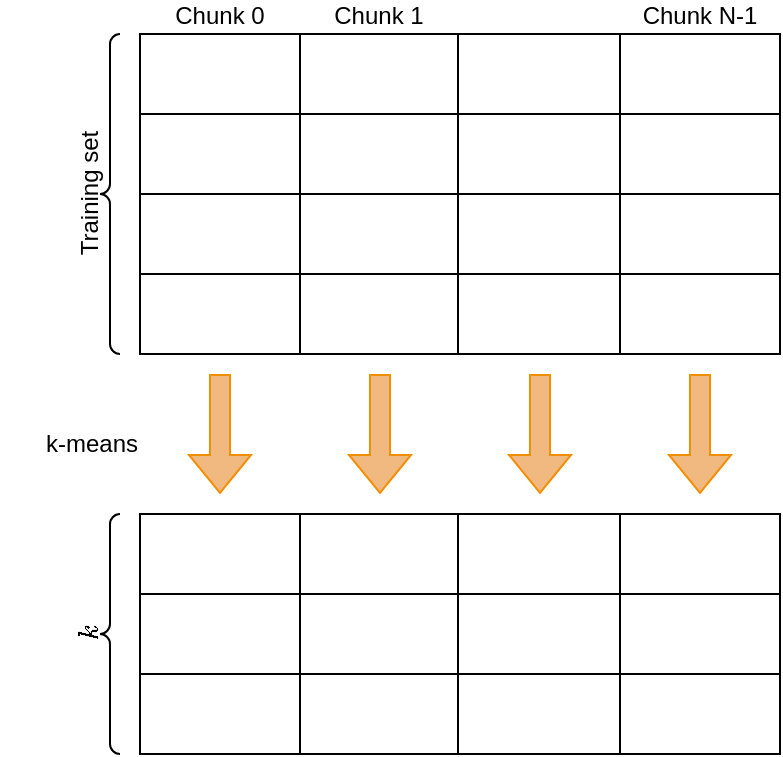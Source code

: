 <mxfile version="21.3.2" type="device">
  <diagram name="Página-1" id="n5b4vFz67uD1NpzPRLSt">
    <mxGraphModel dx="2074" dy="1153" grid="1" gridSize="10" guides="1" tooltips="1" connect="1" arrows="1" fold="1" page="1" pageScale="1" pageWidth="1169" pageHeight="827" math="1" shadow="0">
      <root>
        <mxCell id="0" />
        <mxCell id="1" parent="0" />
        <mxCell id="WxazW4jlJeelD9lMa2Qq-54" value="" style="shape=table;startSize=0;container=1;collapsible=0;childLayout=tableLayout;fontSize=16;" parent="1" vertex="1">
          <mxGeometry x="280" y="240" width="320" height="160" as="geometry" />
        </mxCell>
        <mxCell id="WxazW4jlJeelD9lMa2Qq-55" value="" style="shape=tableRow;horizontal=0;startSize=0;swimlaneHead=0;swimlaneBody=0;strokeColor=inherit;top=0;left=0;bottom=0;right=0;collapsible=0;dropTarget=0;fillColor=none;points=[[0,0.5],[1,0.5]];portConstraint=eastwest;fontSize=16;" parent="WxazW4jlJeelD9lMa2Qq-54" vertex="1">
          <mxGeometry width="320" height="40" as="geometry" />
        </mxCell>
        <mxCell id="WxazW4jlJeelD9lMa2Qq-56" value="Chunk 0" style="shape=partialRectangle;html=1;whiteSpace=wrap;connectable=0;strokeColor=inherit;overflow=hidden;fillColor=none;top=0;left=0;bottom=0;right=0;pointerEvents=1;fontSize=12;labelPosition=center;verticalLabelPosition=top;align=center;verticalAlign=bottom;" parent="WxazW4jlJeelD9lMa2Qq-55" vertex="1">
          <mxGeometry width="80" height="40" as="geometry">
            <mxRectangle width="80" height="40" as="alternateBounds" />
          </mxGeometry>
        </mxCell>
        <mxCell id="WxazW4jlJeelD9lMa2Qq-57" value="Chunk 1" style="shape=partialRectangle;html=1;whiteSpace=wrap;connectable=0;strokeColor=inherit;overflow=hidden;fillColor=none;top=0;left=0;bottom=0;right=0;pointerEvents=1;fontSize=12;labelPosition=center;verticalLabelPosition=top;align=center;verticalAlign=bottom;" parent="WxazW4jlJeelD9lMa2Qq-55" vertex="1">
          <mxGeometry x="80" width="79" height="40" as="geometry">
            <mxRectangle width="79" height="40" as="alternateBounds" />
          </mxGeometry>
        </mxCell>
        <mxCell id="WxazW4jlJeelD9lMa2Qq-58" value="" style="shape=partialRectangle;html=1;whiteSpace=wrap;connectable=0;strokeColor=inherit;overflow=hidden;fillColor=none;top=0;left=0;bottom=0;right=0;pointerEvents=1;fontSize=16;" parent="WxazW4jlJeelD9lMa2Qq-55" vertex="1">
          <mxGeometry x="159" width="81" height="40" as="geometry">
            <mxRectangle width="81" height="40" as="alternateBounds" />
          </mxGeometry>
        </mxCell>
        <mxCell id="WxazW4jlJeelD9lMa2Qq-67" value="Chunk N-1" style="shape=partialRectangle;html=1;whiteSpace=wrap;connectable=0;strokeColor=inherit;overflow=hidden;fillColor=none;top=0;left=0;bottom=0;right=0;pointerEvents=1;fontSize=12;labelPosition=center;verticalLabelPosition=top;align=center;verticalAlign=bottom;" parent="WxazW4jlJeelD9lMa2Qq-55" vertex="1">
          <mxGeometry x="240" width="80" height="40" as="geometry">
            <mxRectangle width="80" height="40" as="alternateBounds" />
          </mxGeometry>
        </mxCell>
        <mxCell id="WxazW4jlJeelD9lMa2Qq-59" value="" style="shape=tableRow;horizontal=0;startSize=0;swimlaneHead=0;swimlaneBody=0;strokeColor=inherit;top=0;left=0;bottom=0;right=0;collapsible=0;dropTarget=0;fillColor=none;points=[[0,0.5],[1,0.5]];portConstraint=eastwest;fontSize=16;" parent="WxazW4jlJeelD9lMa2Qq-54" vertex="1">
          <mxGeometry y="40" width="320" height="40" as="geometry" />
        </mxCell>
        <mxCell id="WxazW4jlJeelD9lMa2Qq-60" value="" style="shape=partialRectangle;html=1;whiteSpace=wrap;connectable=0;strokeColor=inherit;overflow=hidden;fillColor=none;top=0;left=0;bottom=0;right=0;pointerEvents=1;fontSize=16;" parent="WxazW4jlJeelD9lMa2Qq-59" vertex="1">
          <mxGeometry width="80" height="40" as="geometry">
            <mxRectangle width="80" height="40" as="alternateBounds" />
          </mxGeometry>
        </mxCell>
        <mxCell id="WxazW4jlJeelD9lMa2Qq-61" value="" style="shape=partialRectangle;html=1;whiteSpace=wrap;connectable=0;strokeColor=inherit;overflow=hidden;fillColor=none;top=0;left=0;bottom=0;right=0;pointerEvents=1;fontSize=16;" parent="WxazW4jlJeelD9lMa2Qq-59" vertex="1">
          <mxGeometry x="80" width="79" height="40" as="geometry">
            <mxRectangle width="79" height="40" as="alternateBounds" />
          </mxGeometry>
        </mxCell>
        <mxCell id="WxazW4jlJeelD9lMa2Qq-62" value="" style="shape=partialRectangle;html=1;whiteSpace=wrap;connectable=0;strokeColor=inherit;overflow=hidden;fillColor=none;top=0;left=0;bottom=0;right=0;pointerEvents=1;fontSize=16;" parent="WxazW4jlJeelD9lMa2Qq-59" vertex="1">
          <mxGeometry x="159" width="81" height="40" as="geometry">
            <mxRectangle width="81" height="40" as="alternateBounds" />
          </mxGeometry>
        </mxCell>
        <mxCell id="WxazW4jlJeelD9lMa2Qq-68" style="shape=partialRectangle;html=1;whiteSpace=wrap;connectable=0;strokeColor=inherit;overflow=hidden;fillColor=none;top=0;left=0;bottom=0;right=0;pointerEvents=1;fontSize=16;" parent="WxazW4jlJeelD9lMa2Qq-59" vertex="1">
          <mxGeometry x="240" width="80" height="40" as="geometry">
            <mxRectangle width="80" height="40" as="alternateBounds" />
          </mxGeometry>
        </mxCell>
        <mxCell id="WxazW4jlJeelD9lMa2Qq-63" value="" style="shape=tableRow;horizontal=0;startSize=0;swimlaneHead=0;swimlaneBody=0;strokeColor=inherit;top=0;left=0;bottom=0;right=0;collapsible=0;dropTarget=0;fillColor=none;points=[[0,0.5],[1,0.5]];portConstraint=eastwest;fontSize=16;" parent="WxazW4jlJeelD9lMa2Qq-54" vertex="1">
          <mxGeometry y="80" width="320" height="40" as="geometry" />
        </mxCell>
        <mxCell id="WxazW4jlJeelD9lMa2Qq-64" value="" style="shape=partialRectangle;html=1;whiteSpace=wrap;connectable=0;strokeColor=inherit;overflow=hidden;fillColor=none;top=0;left=0;bottom=0;right=0;pointerEvents=1;fontSize=16;" parent="WxazW4jlJeelD9lMa2Qq-63" vertex="1">
          <mxGeometry width="80" height="40" as="geometry">
            <mxRectangle width="80" height="40" as="alternateBounds" />
          </mxGeometry>
        </mxCell>
        <mxCell id="WxazW4jlJeelD9lMa2Qq-65" value="" style="shape=partialRectangle;html=1;whiteSpace=wrap;connectable=0;strokeColor=inherit;overflow=hidden;fillColor=none;top=0;left=0;bottom=0;right=0;pointerEvents=1;fontSize=16;" parent="WxazW4jlJeelD9lMa2Qq-63" vertex="1">
          <mxGeometry x="80" width="79" height="40" as="geometry">
            <mxRectangle width="79" height="40" as="alternateBounds" />
          </mxGeometry>
        </mxCell>
        <mxCell id="WxazW4jlJeelD9lMa2Qq-66" value="" style="shape=partialRectangle;html=1;whiteSpace=wrap;connectable=0;strokeColor=inherit;overflow=hidden;fillColor=none;top=0;left=0;bottom=0;right=0;pointerEvents=1;fontSize=16;" parent="WxazW4jlJeelD9lMa2Qq-63" vertex="1">
          <mxGeometry x="159" width="81" height="40" as="geometry">
            <mxRectangle width="81" height="40" as="alternateBounds" />
          </mxGeometry>
        </mxCell>
        <mxCell id="WxazW4jlJeelD9lMa2Qq-69" style="shape=partialRectangle;html=1;whiteSpace=wrap;connectable=0;strokeColor=inherit;overflow=hidden;fillColor=none;top=0;left=0;bottom=0;right=0;pointerEvents=1;fontSize=16;" parent="WxazW4jlJeelD9lMa2Qq-63" vertex="1">
          <mxGeometry x="240" width="80" height="40" as="geometry">
            <mxRectangle width="80" height="40" as="alternateBounds" />
          </mxGeometry>
        </mxCell>
        <mxCell id="WxazW4jlJeelD9lMa2Qq-70" style="shape=tableRow;horizontal=0;startSize=0;swimlaneHead=0;swimlaneBody=0;strokeColor=inherit;top=0;left=0;bottom=0;right=0;collapsible=0;dropTarget=0;fillColor=none;points=[[0,0.5],[1,0.5]];portConstraint=eastwest;fontSize=16;" parent="WxazW4jlJeelD9lMa2Qq-54" vertex="1">
          <mxGeometry y="120" width="320" height="40" as="geometry" />
        </mxCell>
        <mxCell id="WxazW4jlJeelD9lMa2Qq-71" style="shape=partialRectangle;html=1;whiteSpace=wrap;connectable=0;strokeColor=inherit;overflow=hidden;fillColor=none;top=0;left=0;bottom=0;right=0;pointerEvents=1;fontSize=16;" parent="WxazW4jlJeelD9lMa2Qq-70" vertex="1">
          <mxGeometry width="80" height="40" as="geometry">
            <mxRectangle width="80" height="40" as="alternateBounds" />
          </mxGeometry>
        </mxCell>
        <mxCell id="WxazW4jlJeelD9lMa2Qq-72" style="shape=partialRectangle;html=1;whiteSpace=wrap;connectable=0;strokeColor=inherit;overflow=hidden;fillColor=none;top=0;left=0;bottom=0;right=0;pointerEvents=1;fontSize=16;" parent="WxazW4jlJeelD9lMa2Qq-70" vertex="1">
          <mxGeometry x="80" width="79" height="40" as="geometry">
            <mxRectangle width="79" height="40" as="alternateBounds" />
          </mxGeometry>
        </mxCell>
        <mxCell id="WxazW4jlJeelD9lMa2Qq-73" style="shape=partialRectangle;html=1;whiteSpace=wrap;connectable=0;strokeColor=inherit;overflow=hidden;fillColor=none;top=0;left=0;bottom=0;right=0;pointerEvents=1;fontSize=16;" parent="WxazW4jlJeelD9lMa2Qq-70" vertex="1">
          <mxGeometry x="159" width="81" height="40" as="geometry">
            <mxRectangle width="81" height="40" as="alternateBounds" />
          </mxGeometry>
        </mxCell>
        <mxCell id="WxazW4jlJeelD9lMa2Qq-74" style="shape=partialRectangle;html=1;whiteSpace=wrap;connectable=0;strokeColor=inherit;overflow=hidden;fillColor=none;top=0;left=0;bottom=0;right=0;pointerEvents=1;fontSize=16;" parent="WxazW4jlJeelD9lMa2Qq-70" vertex="1">
          <mxGeometry x="240" width="80" height="40" as="geometry">
            <mxRectangle width="80" height="40" as="alternateBounds" />
          </mxGeometry>
        </mxCell>
        <mxCell id="WxazW4jlJeelD9lMa2Qq-75" value="Training set" style="labelPosition=left;align=center;strokeWidth=1;shape=mxgraph.mockup.markup.curlyBrace;html=1;shadow=0;dashed=0;strokeColor=#000000;direction=north;horizontal=0;verticalLabelPosition=middle;verticalAlign=middle;spacing=2;" parent="1" vertex="1">
          <mxGeometry x="260" y="240" width="10" height="160" as="geometry" />
        </mxCell>
        <mxCell id="WxazW4jlJeelD9lMa2Qq-76" value="" style="shape=table;startSize=0;container=1;collapsible=0;childLayout=tableLayout;fontSize=16;" parent="1" vertex="1">
          <mxGeometry x="280" y="480" width="320" height="120" as="geometry" />
        </mxCell>
        <mxCell id="WxazW4jlJeelD9lMa2Qq-77" value="" style="shape=tableRow;horizontal=0;startSize=0;swimlaneHead=0;swimlaneBody=0;strokeColor=inherit;top=0;left=0;bottom=0;right=0;collapsible=0;dropTarget=0;fillColor=none;points=[[0,0.5],[1,0.5]];portConstraint=eastwest;fontSize=16;" parent="WxazW4jlJeelD9lMa2Qq-76" vertex="1">
          <mxGeometry width="320" height="40" as="geometry" />
        </mxCell>
        <mxCell id="WxazW4jlJeelD9lMa2Qq-78" value="" style="shape=partialRectangle;html=1;whiteSpace=wrap;connectable=0;strokeColor=inherit;overflow=hidden;fillColor=none;top=0;left=0;bottom=0;right=0;pointerEvents=1;fontSize=12;labelPosition=center;verticalLabelPosition=top;align=center;verticalAlign=bottom;" parent="WxazW4jlJeelD9lMa2Qq-77" vertex="1">
          <mxGeometry width="80" height="40" as="geometry">
            <mxRectangle width="80" height="40" as="alternateBounds" />
          </mxGeometry>
        </mxCell>
        <mxCell id="WxazW4jlJeelD9lMa2Qq-79" value="" style="shape=partialRectangle;html=1;whiteSpace=wrap;connectable=0;strokeColor=inherit;overflow=hidden;fillColor=none;top=0;left=0;bottom=0;right=0;pointerEvents=1;fontSize=12;labelPosition=center;verticalLabelPosition=top;align=center;verticalAlign=bottom;" parent="WxazW4jlJeelD9lMa2Qq-77" vertex="1">
          <mxGeometry x="80" width="79" height="40" as="geometry">
            <mxRectangle width="79" height="40" as="alternateBounds" />
          </mxGeometry>
        </mxCell>
        <mxCell id="WxazW4jlJeelD9lMa2Qq-80" value="" style="shape=partialRectangle;html=1;whiteSpace=wrap;connectable=0;strokeColor=inherit;overflow=hidden;fillColor=none;top=0;left=0;bottom=0;right=0;pointerEvents=1;fontSize=16;" parent="WxazW4jlJeelD9lMa2Qq-77" vertex="1">
          <mxGeometry x="159" width="81" height="40" as="geometry">
            <mxRectangle width="81" height="40" as="alternateBounds" />
          </mxGeometry>
        </mxCell>
        <mxCell id="WxazW4jlJeelD9lMa2Qq-81" value="" style="shape=partialRectangle;html=1;whiteSpace=wrap;connectable=0;strokeColor=inherit;overflow=hidden;fillColor=none;top=0;left=0;bottom=0;right=0;pointerEvents=1;fontSize=12;labelPosition=center;verticalLabelPosition=top;align=center;verticalAlign=bottom;" parent="WxazW4jlJeelD9lMa2Qq-77" vertex="1">
          <mxGeometry x="240" width="80" height="40" as="geometry">
            <mxRectangle width="80" height="40" as="alternateBounds" />
          </mxGeometry>
        </mxCell>
        <mxCell id="WxazW4jlJeelD9lMa2Qq-82" value="" style="shape=tableRow;horizontal=0;startSize=0;swimlaneHead=0;swimlaneBody=0;strokeColor=inherit;top=0;left=0;bottom=0;right=0;collapsible=0;dropTarget=0;fillColor=none;points=[[0,0.5],[1,0.5]];portConstraint=eastwest;fontSize=16;" parent="WxazW4jlJeelD9lMa2Qq-76" vertex="1">
          <mxGeometry y="40" width="320" height="40" as="geometry" />
        </mxCell>
        <mxCell id="WxazW4jlJeelD9lMa2Qq-83" value="" style="shape=partialRectangle;html=1;whiteSpace=wrap;connectable=0;strokeColor=inherit;overflow=hidden;fillColor=none;top=0;left=0;bottom=0;right=0;pointerEvents=1;fontSize=16;" parent="WxazW4jlJeelD9lMa2Qq-82" vertex="1">
          <mxGeometry width="80" height="40" as="geometry">
            <mxRectangle width="80" height="40" as="alternateBounds" />
          </mxGeometry>
        </mxCell>
        <mxCell id="WxazW4jlJeelD9lMa2Qq-84" value="" style="shape=partialRectangle;html=1;whiteSpace=wrap;connectable=0;strokeColor=inherit;overflow=hidden;fillColor=none;top=0;left=0;bottom=0;right=0;pointerEvents=1;fontSize=16;" parent="WxazW4jlJeelD9lMa2Qq-82" vertex="1">
          <mxGeometry x="80" width="79" height="40" as="geometry">
            <mxRectangle width="79" height="40" as="alternateBounds" />
          </mxGeometry>
        </mxCell>
        <mxCell id="WxazW4jlJeelD9lMa2Qq-85" value="" style="shape=partialRectangle;html=1;whiteSpace=wrap;connectable=0;strokeColor=inherit;overflow=hidden;fillColor=none;top=0;left=0;bottom=0;right=0;pointerEvents=1;fontSize=16;" parent="WxazW4jlJeelD9lMa2Qq-82" vertex="1">
          <mxGeometry x="159" width="81" height="40" as="geometry">
            <mxRectangle width="81" height="40" as="alternateBounds" />
          </mxGeometry>
        </mxCell>
        <mxCell id="WxazW4jlJeelD9lMa2Qq-86" style="shape=partialRectangle;html=1;whiteSpace=wrap;connectable=0;strokeColor=inherit;overflow=hidden;fillColor=none;top=0;left=0;bottom=0;right=0;pointerEvents=1;fontSize=16;" parent="WxazW4jlJeelD9lMa2Qq-82" vertex="1">
          <mxGeometry x="240" width="80" height="40" as="geometry">
            <mxRectangle width="80" height="40" as="alternateBounds" />
          </mxGeometry>
        </mxCell>
        <mxCell id="WxazW4jlJeelD9lMa2Qq-92" style="shape=tableRow;horizontal=0;startSize=0;swimlaneHead=0;swimlaneBody=0;strokeColor=inherit;top=0;left=0;bottom=0;right=0;collapsible=0;dropTarget=0;fillColor=none;points=[[0,0.5],[1,0.5]];portConstraint=eastwest;fontSize=16;" parent="WxazW4jlJeelD9lMa2Qq-76" vertex="1">
          <mxGeometry y="80" width="320" height="40" as="geometry" />
        </mxCell>
        <mxCell id="WxazW4jlJeelD9lMa2Qq-93" style="shape=partialRectangle;html=1;whiteSpace=wrap;connectable=0;strokeColor=inherit;overflow=hidden;fillColor=none;top=0;left=0;bottom=0;right=0;pointerEvents=1;fontSize=16;" parent="WxazW4jlJeelD9lMa2Qq-92" vertex="1">
          <mxGeometry width="80" height="40" as="geometry">
            <mxRectangle width="80" height="40" as="alternateBounds" />
          </mxGeometry>
        </mxCell>
        <mxCell id="WxazW4jlJeelD9lMa2Qq-94" style="shape=partialRectangle;html=1;whiteSpace=wrap;connectable=0;strokeColor=inherit;overflow=hidden;fillColor=none;top=0;left=0;bottom=0;right=0;pointerEvents=1;fontSize=16;" parent="WxazW4jlJeelD9lMa2Qq-92" vertex="1">
          <mxGeometry x="80" width="79" height="40" as="geometry">
            <mxRectangle width="79" height="40" as="alternateBounds" />
          </mxGeometry>
        </mxCell>
        <mxCell id="WxazW4jlJeelD9lMa2Qq-95" style="shape=partialRectangle;html=1;whiteSpace=wrap;connectable=0;strokeColor=inherit;overflow=hidden;fillColor=none;top=0;left=0;bottom=0;right=0;pointerEvents=1;fontSize=16;" parent="WxazW4jlJeelD9lMa2Qq-92" vertex="1">
          <mxGeometry x="159" width="81" height="40" as="geometry">
            <mxRectangle width="81" height="40" as="alternateBounds" />
          </mxGeometry>
        </mxCell>
        <mxCell id="WxazW4jlJeelD9lMa2Qq-96" style="shape=partialRectangle;html=1;whiteSpace=wrap;connectable=0;strokeColor=inherit;overflow=hidden;fillColor=none;top=0;left=0;bottom=0;right=0;pointerEvents=1;fontSize=16;" parent="WxazW4jlJeelD9lMa2Qq-92" vertex="1">
          <mxGeometry x="240" width="80" height="40" as="geometry">
            <mxRectangle width="80" height="40" as="alternateBounds" />
          </mxGeometry>
        </mxCell>
        <mxCell id="WxazW4jlJeelD9lMa2Qq-98" value="$$k$$" style="labelPosition=left;align=center;strokeWidth=1;shape=mxgraph.mockup.markup.curlyBrace;html=1;shadow=0;dashed=0;strokeColor=#000000;direction=north;horizontal=0;verticalLabelPosition=middle;verticalAlign=middle;spacing=2;" parent="1" vertex="1">
          <mxGeometry x="260" y="480" width="10" height="120" as="geometry" />
        </mxCell>
        <mxCell id="WxazW4jlJeelD9lMa2Qq-102" value="" style="shape=flexArrow;endArrow=classic;html=1;rounded=0;fillColor=#F1B880;strokeColor=#f18e00;" parent="1" edge="1">
          <mxGeometry width="50" height="50" relative="1" as="geometry">
            <mxPoint x="320" y="410" as="sourcePoint" />
            <mxPoint x="320" y="470" as="targetPoint" />
          </mxGeometry>
        </mxCell>
        <mxCell id="WxazW4jlJeelD9lMa2Qq-103" value="" style="shape=flexArrow;endArrow=classic;html=1;rounded=0;fillColor=#F1B880;strokeColor=#f18e00;" parent="1" edge="1">
          <mxGeometry width="50" height="50" relative="1" as="geometry">
            <mxPoint x="400" y="410" as="sourcePoint" />
            <mxPoint x="400" y="470" as="targetPoint" />
          </mxGeometry>
        </mxCell>
        <mxCell id="WxazW4jlJeelD9lMa2Qq-104" value="" style="shape=flexArrow;endArrow=classic;html=1;rounded=0;fillColor=#F1B880;strokeColor=#f18e00;" parent="1" edge="1">
          <mxGeometry width="50" height="50" relative="1" as="geometry">
            <mxPoint x="480" y="410" as="sourcePoint" />
            <mxPoint x="480" y="470" as="targetPoint" />
          </mxGeometry>
        </mxCell>
        <mxCell id="WxazW4jlJeelD9lMa2Qq-105" value="" style="shape=flexArrow;endArrow=classic;html=1;rounded=0;fillColor=#F1B880;strokeColor=#f18e00;" parent="1" edge="1">
          <mxGeometry width="50" height="50" relative="1" as="geometry">
            <mxPoint x="560" y="410" as="sourcePoint" />
            <mxPoint x="560" y="470" as="targetPoint" />
          </mxGeometry>
        </mxCell>
        <mxCell id="WxazW4jlJeelD9lMa2Qq-106" value="k-means" style="text;html=1;align=right;verticalAlign=middle;resizable=0;points=[];autosize=1;strokeColor=none;fillColor=none;" parent="1" vertex="1">
          <mxGeometry x="210" y="430" width="70" height="30" as="geometry" />
        </mxCell>
      </root>
    </mxGraphModel>
  </diagram>
</mxfile>
